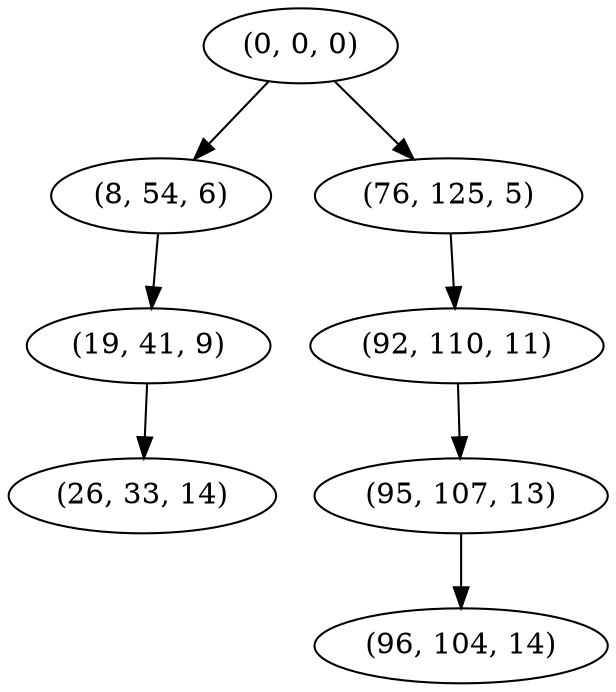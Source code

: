 digraph tree {
    "(0, 0, 0)";
    "(8, 54, 6)";
    "(19, 41, 9)";
    "(26, 33, 14)";
    "(76, 125, 5)";
    "(92, 110, 11)";
    "(95, 107, 13)";
    "(96, 104, 14)";
    "(0, 0, 0)" -> "(8, 54, 6)";
    "(0, 0, 0)" -> "(76, 125, 5)";
    "(8, 54, 6)" -> "(19, 41, 9)";
    "(19, 41, 9)" -> "(26, 33, 14)";
    "(76, 125, 5)" -> "(92, 110, 11)";
    "(92, 110, 11)" -> "(95, 107, 13)";
    "(95, 107, 13)" -> "(96, 104, 14)";
}

